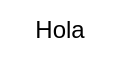 <mxfile version="16.4.2" type="github">
  <diagram id="IcYpCagQmpW_rg4P4xC8" name="Page-1">
    <mxGraphModel dx="1621" dy="957" grid="1" gridSize="10" guides="1" tooltips="1" connect="1" arrows="1" fold="1" page="1" pageScale="1" pageWidth="850" pageHeight="1100" math="0" shadow="0">
      <root>
        <mxCell id="0" />
        <mxCell id="1" parent="0" />
        <mxCell id="nIx5NA4xe1VKn1NuvEOE-1" value="Hola" style="text;html=1;strokeColor=none;fillColor=none;align=center;verticalAlign=middle;whiteSpace=wrap;rounded=0;" vertex="1" parent="1">
          <mxGeometry x="395" y="535" width="60" height="30" as="geometry" />
        </mxCell>
      </root>
    </mxGraphModel>
  </diagram>
</mxfile>
